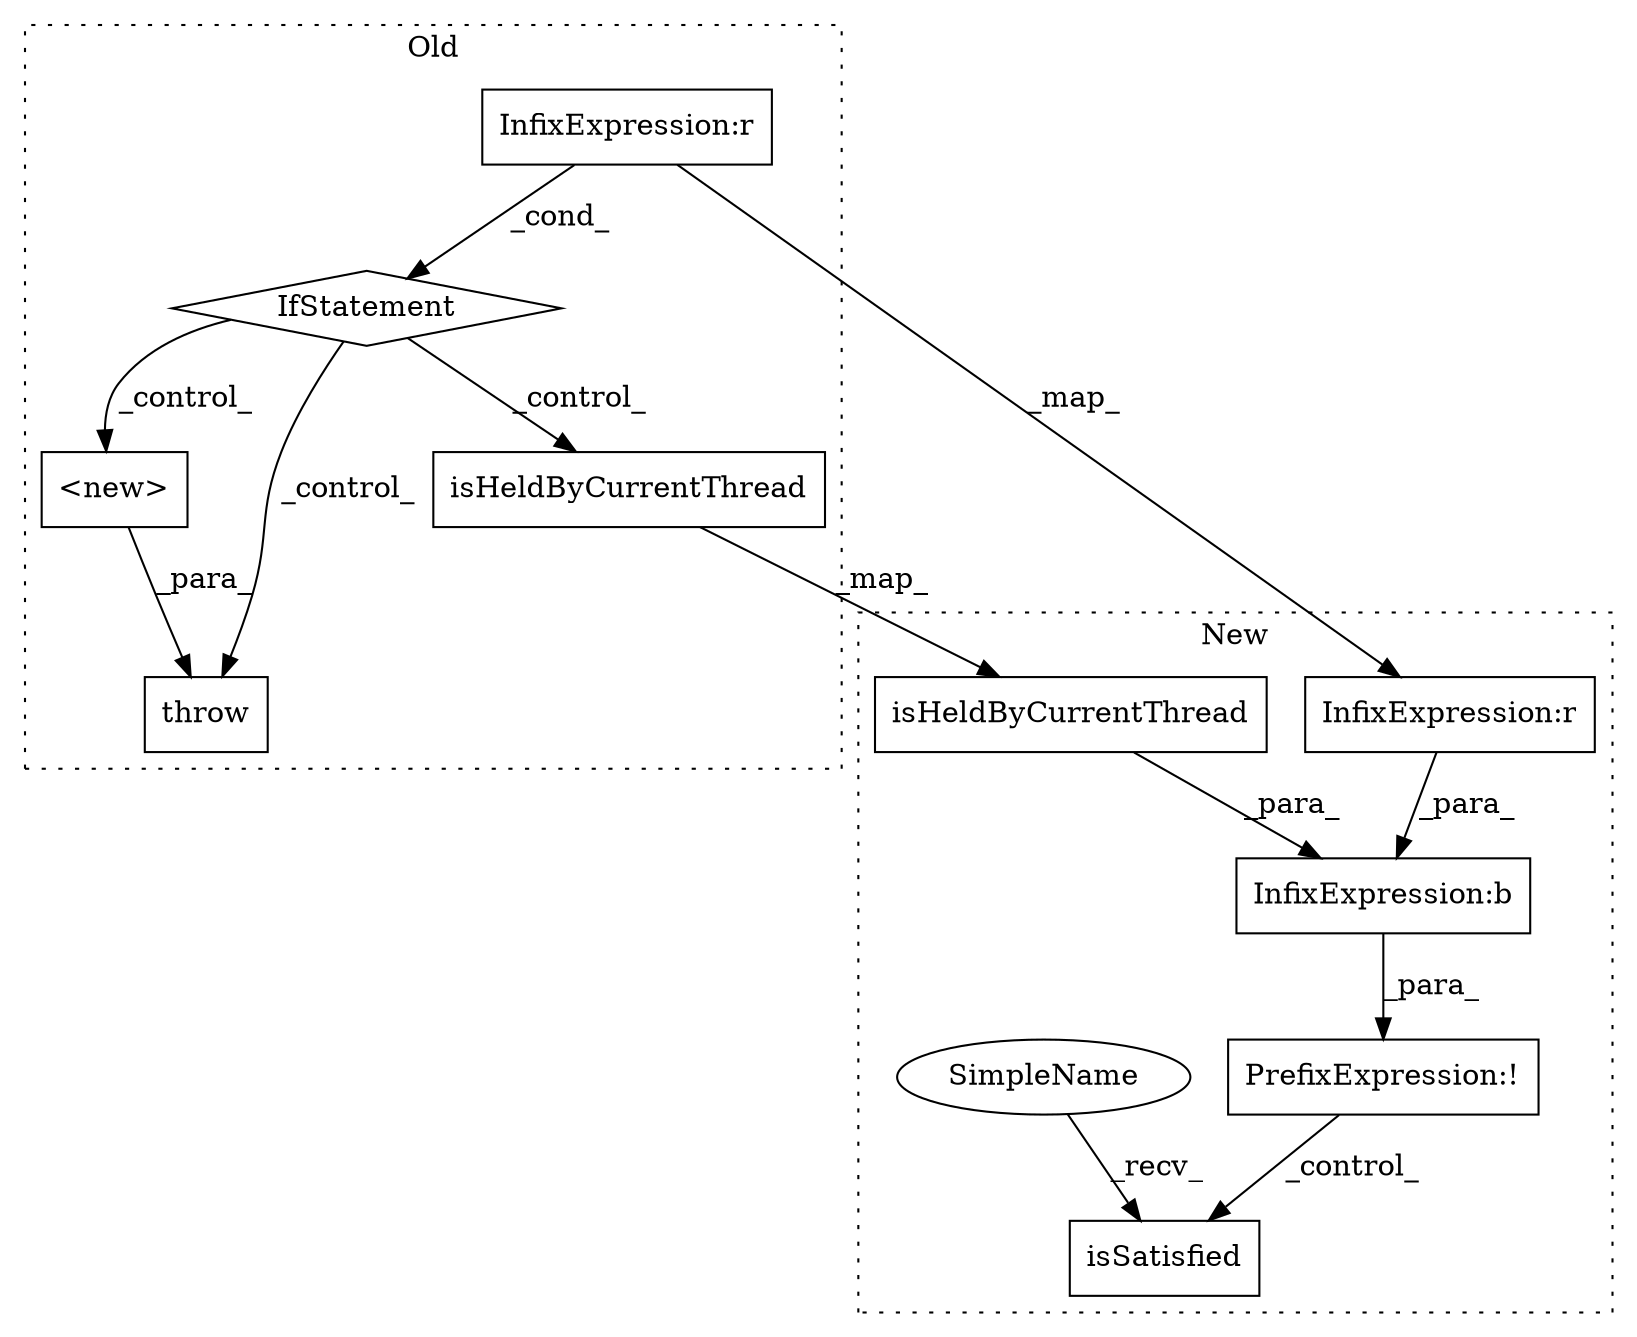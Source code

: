 digraph G {
subgraph cluster0 {
1 [label="isHeldByCurrentThread" a="32" s="19252" l="23" shape="box"];
5 [label="IfStatement" a="25" s="19155,19180" l="4,2" shape="diamond"];
6 [label="InfixExpression:r" a="27" s="19172" l="4" shape="box"];
9 [label="<new>" a="14" s="19196" l="34" shape="box"];
10 [label="throw" a="53" s="19190" l="6" shape="box"];
label = "Old";
style="dotted";
}
subgraph cluster1 {
2 [label="isHeldByCurrentThread" a="32" s="22117" l="23" shape="box"];
3 [label="InfixExpression:b" a="27" s="22109" l="3" shape="box"];
4 [label="isSatisfied" a="32" s="22214" l="13" shape="box"];
7 [label="InfixExpression:r" a="27" s="22100" l="4" shape="box"];
8 [label="PrefixExpression:!" a="38" s="22084" l="1" shape="box"];
11 [label="SimpleName" a="42" s="22208" l="5" shape="ellipse"];
label = "New";
style="dotted";
}
1 -> 2 [label="_map_"];
2 -> 3 [label="_para_"];
3 -> 8 [label="_para_"];
5 -> 1 [label="_control_"];
5 -> 10 [label="_control_"];
5 -> 9 [label="_control_"];
6 -> 7 [label="_map_"];
6 -> 5 [label="_cond_"];
7 -> 3 [label="_para_"];
8 -> 4 [label="_control_"];
9 -> 10 [label="_para_"];
11 -> 4 [label="_recv_"];
}